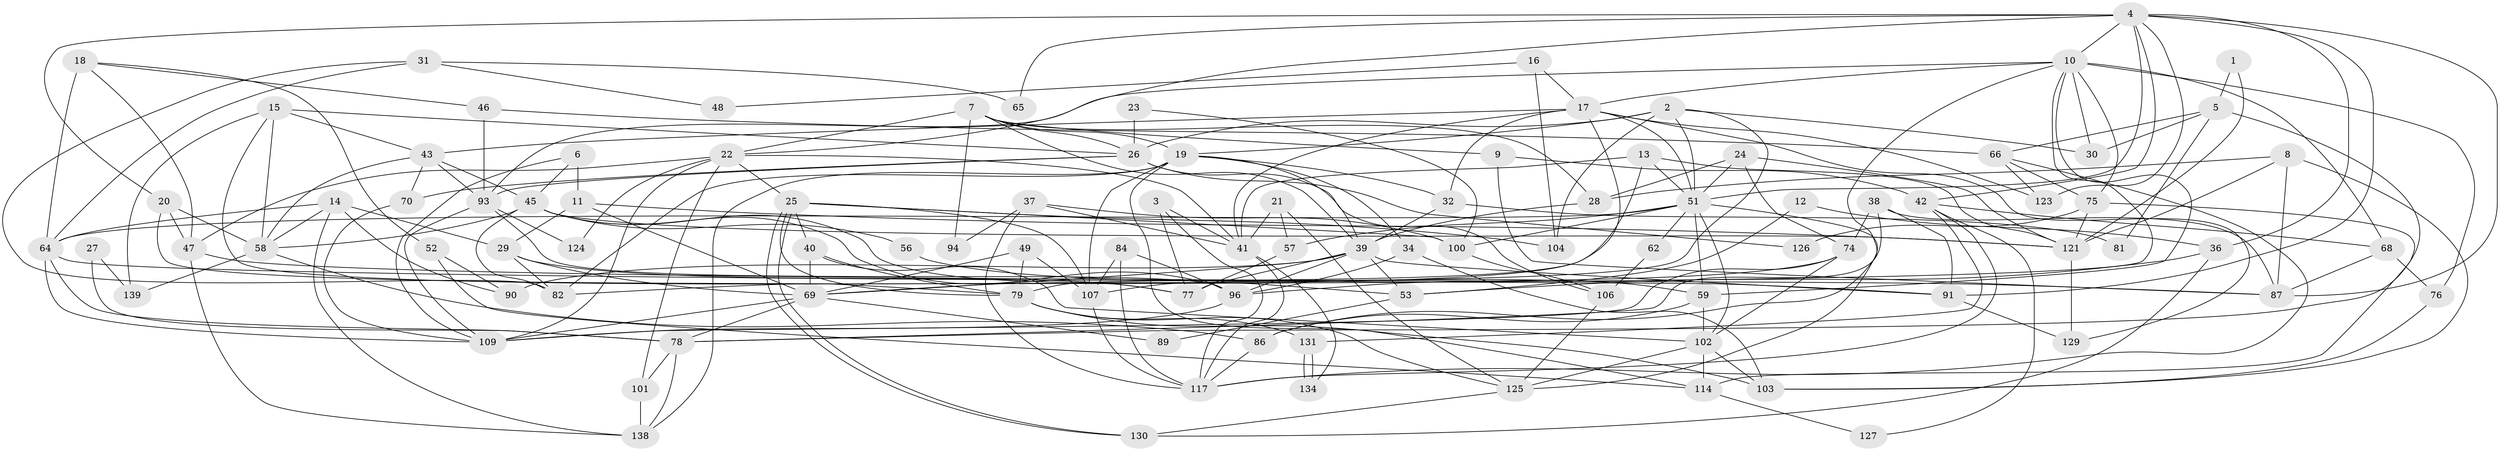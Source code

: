 // original degree distribution, {2: 0.15384615384615385, 5: 0.17482517482517482, 3: 0.23776223776223776, 7: 0.03496503496503497, 4: 0.2937062937062937, 6: 0.07692307692307693, 8: 0.027972027972027972}
// Generated by graph-tools (version 1.1) at 2025/41/03/06/25 10:41:56]
// undirected, 99 vertices, 237 edges
graph export_dot {
graph [start="1"]
  node [color=gray90,style=filled];
  1;
  2 [super="+55"];
  3;
  4 [super="+83"];
  5 [super="+118"];
  6 [super="+33"];
  7;
  8;
  9;
  10 [super="+63"];
  11 [super="+71"];
  12;
  13;
  14 [super="+35"];
  15 [super="+99"];
  16;
  17 [super="+128"];
  18;
  19 [super="+67"];
  20;
  21;
  22 [super="+44"];
  23;
  24;
  25 [super="+140"];
  26 [super="+85"];
  27;
  28 [super="+119"];
  29 [super="+92"];
  30;
  31;
  32;
  34;
  36;
  37;
  38;
  39 [super="+73"];
  40 [super="+110"];
  41 [super="+72"];
  42 [super="+60"];
  43 [super="+133"];
  45 [super="+50"];
  46;
  47 [super="+142"];
  48;
  49;
  51 [super="+111"];
  52 [super="+54"];
  53 [super="+61"];
  56;
  57 [super="+113"];
  58;
  59 [super="+141"];
  62;
  64 [super="+98"];
  65;
  66 [super="+80"];
  68;
  69 [super="+108"];
  70;
  74 [super="+95"];
  75;
  76 [super="+135"];
  77 [super="+137"];
  78 [super="+136"];
  79 [super="+97"];
  81;
  82;
  84;
  86;
  87 [super="+88"];
  89;
  90;
  91;
  93 [super="+105"];
  94;
  96 [super="+115"];
  100;
  101;
  102 [super="+122"];
  103;
  104;
  106;
  107 [super="+112"];
  109 [super="+116"];
  114;
  117 [super="+120"];
  121 [super="+132"];
  123;
  124;
  125 [super="+143"];
  126;
  127;
  129;
  130;
  131;
  134;
  138;
  139;
  1 -- 5;
  1 -- 121;
  2 -- 26;
  2 -- 51;
  2 -- 104;
  2 -- 30;
  2 -- 19;
  2 -- 107;
  3 -- 77;
  3 -- 41;
  3 -- 117;
  4 -- 20;
  4 -- 87;
  4 -- 36;
  4 -- 65;
  4 -- 91;
  4 -- 51;
  4 -- 42;
  4 -- 123;
  4 -- 22;
  4 -- 10;
  5 -- 66;
  5 -- 81;
  5 -- 30;
  5 -- 78;
  6 -- 45;
  6 -- 11 [weight=2];
  6 -- 109;
  7 -- 19;
  7 -- 22;
  7 -- 9;
  7 -- 94;
  7 -- 26;
  7 -- 39;
  7 -- 28;
  8 -- 121;
  8 -- 103;
  8 -- 28;
  8 -- 87;
  9 -- 42;
  9 -- 87;
  10 -- 17;
  10 -- 30 [weight=2];
  10 -- 76;
  10 -- 82;
  10 -- 86;
  10 -- 75;
  10 -- 68;
  10 -- 59;
  10 -- 93;
  11 -- 121;
  11 -- 69;
  11 -- 29;
  12 -- 53;
  12 -- 36;
  13 -- 41;
  13 -- 69;
  13 -- 51;
  13 -- 121;
  14 -- 90 [weight=2];
  14 -- 29;
  14 -- 58;
  14 -- 64;
  14 -- 138;
  15 -- 58;
  15 -- 43;
  15 -- 139;
  15 -- 26;
  15 -- 77;
  16 -- 104;
  16 -- 17;
  16 -- 48;
  17 -- 51;
  17 -- 32;
  17 -- 43;
  17 -- 123;
  17 -- 129;
  17 -- 79;
  17 -- 41;
  18 -- 64;
  18 -- 47;
  18 -- 46;
  18 -- 52;
  19 -- 32;
  19 -- 82;
  19 -- 114;
  19 -- 34;
  19 -- 138;
  19 -- 107;
  19 -- 39;
  20 -- 79;
  20 -- 58;
  20 -- 47;
  21 -- 41;
  21 -- 125;
  21 -- 57;
  22 -- 101;
  22 -- 25;
  22 -- 41;
  22 -- 124;
  22 -- 47;
  22 -- 109;
  23 -- 26 [weight=2];
  23 -- 100;
  24 -- 51;
  24 -- 121;
  24 -- 28;
  24 -- 74;
  25 -- 130;
  25 -- 130;
  25 -- 79;
  25 -- 100;
  25 -- 104;
  25 -- 107;
  25 -- 40;
  26 -- 93;
  26 -- 126;
  26 -- 70;
  26 -- 106;
  27 -- 139;
  27 -- 78;
  28 -- 39;
  29 -- 77;
  29 -- 69;
  29 -- 82;
  31 -- 82;
  31 -- 48;
  31 -- 65;
  31 -- 64;
  32 -- 81;
  32 -- 39;
  34 -- 103;
  34 -- 96;
  36 -- 130;
  36 -- 53;
  37 -- 100;
  37 -- 94;
  37 -- 117;
  37 -- 41;
  38 -- 91;
  38 -- 87;
  38 -- 78;
  38 -- 74;
  39 -- 90;
  39 -- 91;
  39 -- 53;
  39 -- 69;
  39 -- 96;
  39 -- 77;
  40 -- 79;
  40 -- 69;
  40 -- 102;
  41 -- 117;
  41 -- 134;
  42 -- 127;
  42 -- 68;
  42 -- 131;
  42 -- 117;
  43 -- 58;
  43 -- 93;
  43 -- 45;
  43 -- 70;
  45 -- 58;
  45 -- 82;
  45 -- 56;
  45 -- 53;
  45 -- 96;
  45 -- 121;
  46 -- 93;
  46 -- 66;
  47 -- 87;
  47 -- 138;
  49 -- 107;
  49 -- 79;
  49 -- 69;
  51 -- 102;
  51 -- 100;
  51 -- 59;
  51 -- 62;
  51 -- 64;
  51 -- 125;
  51 -- 57;
  52 -- 90;
  52 -- 114;
  53 -- 89;
  56 -- 59;
  57 -- 77;
  58 -- 86;
  58 -- 139;
  59 -- 102;
  59 -- 86;
  62 -- 106;
  64 -- 109;
  64 -- 91;
  64 -- 78;
  66 -- 123;
  66 -- 75;
  66 -- 117;
  68 -- 76;
  68 -- 87;
  69 -- 109;
  69 -- 89;
  69 -- 78;
  70 -- 109;
  74 -- 96;
  74 -- 102;
  74 -- 109;
  75 -- 114;
  75 -- 121;
  75 -- 126;
  76 -- 103;
  78 -- 101;
  78 -- 138;
  79 -- 131;
  79 -- 103;
  79 -- 125;
  84 -- 96;
  84 -- 117;
  84 -- 107;
  86 -- 117;
  91 -- 129;
  93 -- 96;
  93 -- 124;
  93 -- 109;
  96 -- 109;
  100 -- 106;
  101 -- 138;
  102 -- 114;
  102 -- 103;
  102 -- 125;
  106 -- 125;
  107 -- 117 [weight=2];
  114 -- 127;
  121 -- 129;
  125 -- 130;
  131 -- 134;
  131 -- 134;
}
